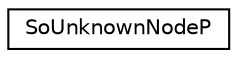 digraph "Graphical Class Hierarchy"
{
 // LATEX_PDF_SIZE
  edge [fontname="Helvetica",fontsize="10",labelfontname="Helvetica",labelfontsize="10"];
  node [fontname="Helvetica",fontsize="10",shape=record];
  rankdir="LR";
  Node0 [label="SoUnknownNodeP",height=0.2,width=0.4,color="black", fillcolor="white", style="filled",URL="$classSoUnknownNodeP.html",tooltip=" "];
}
